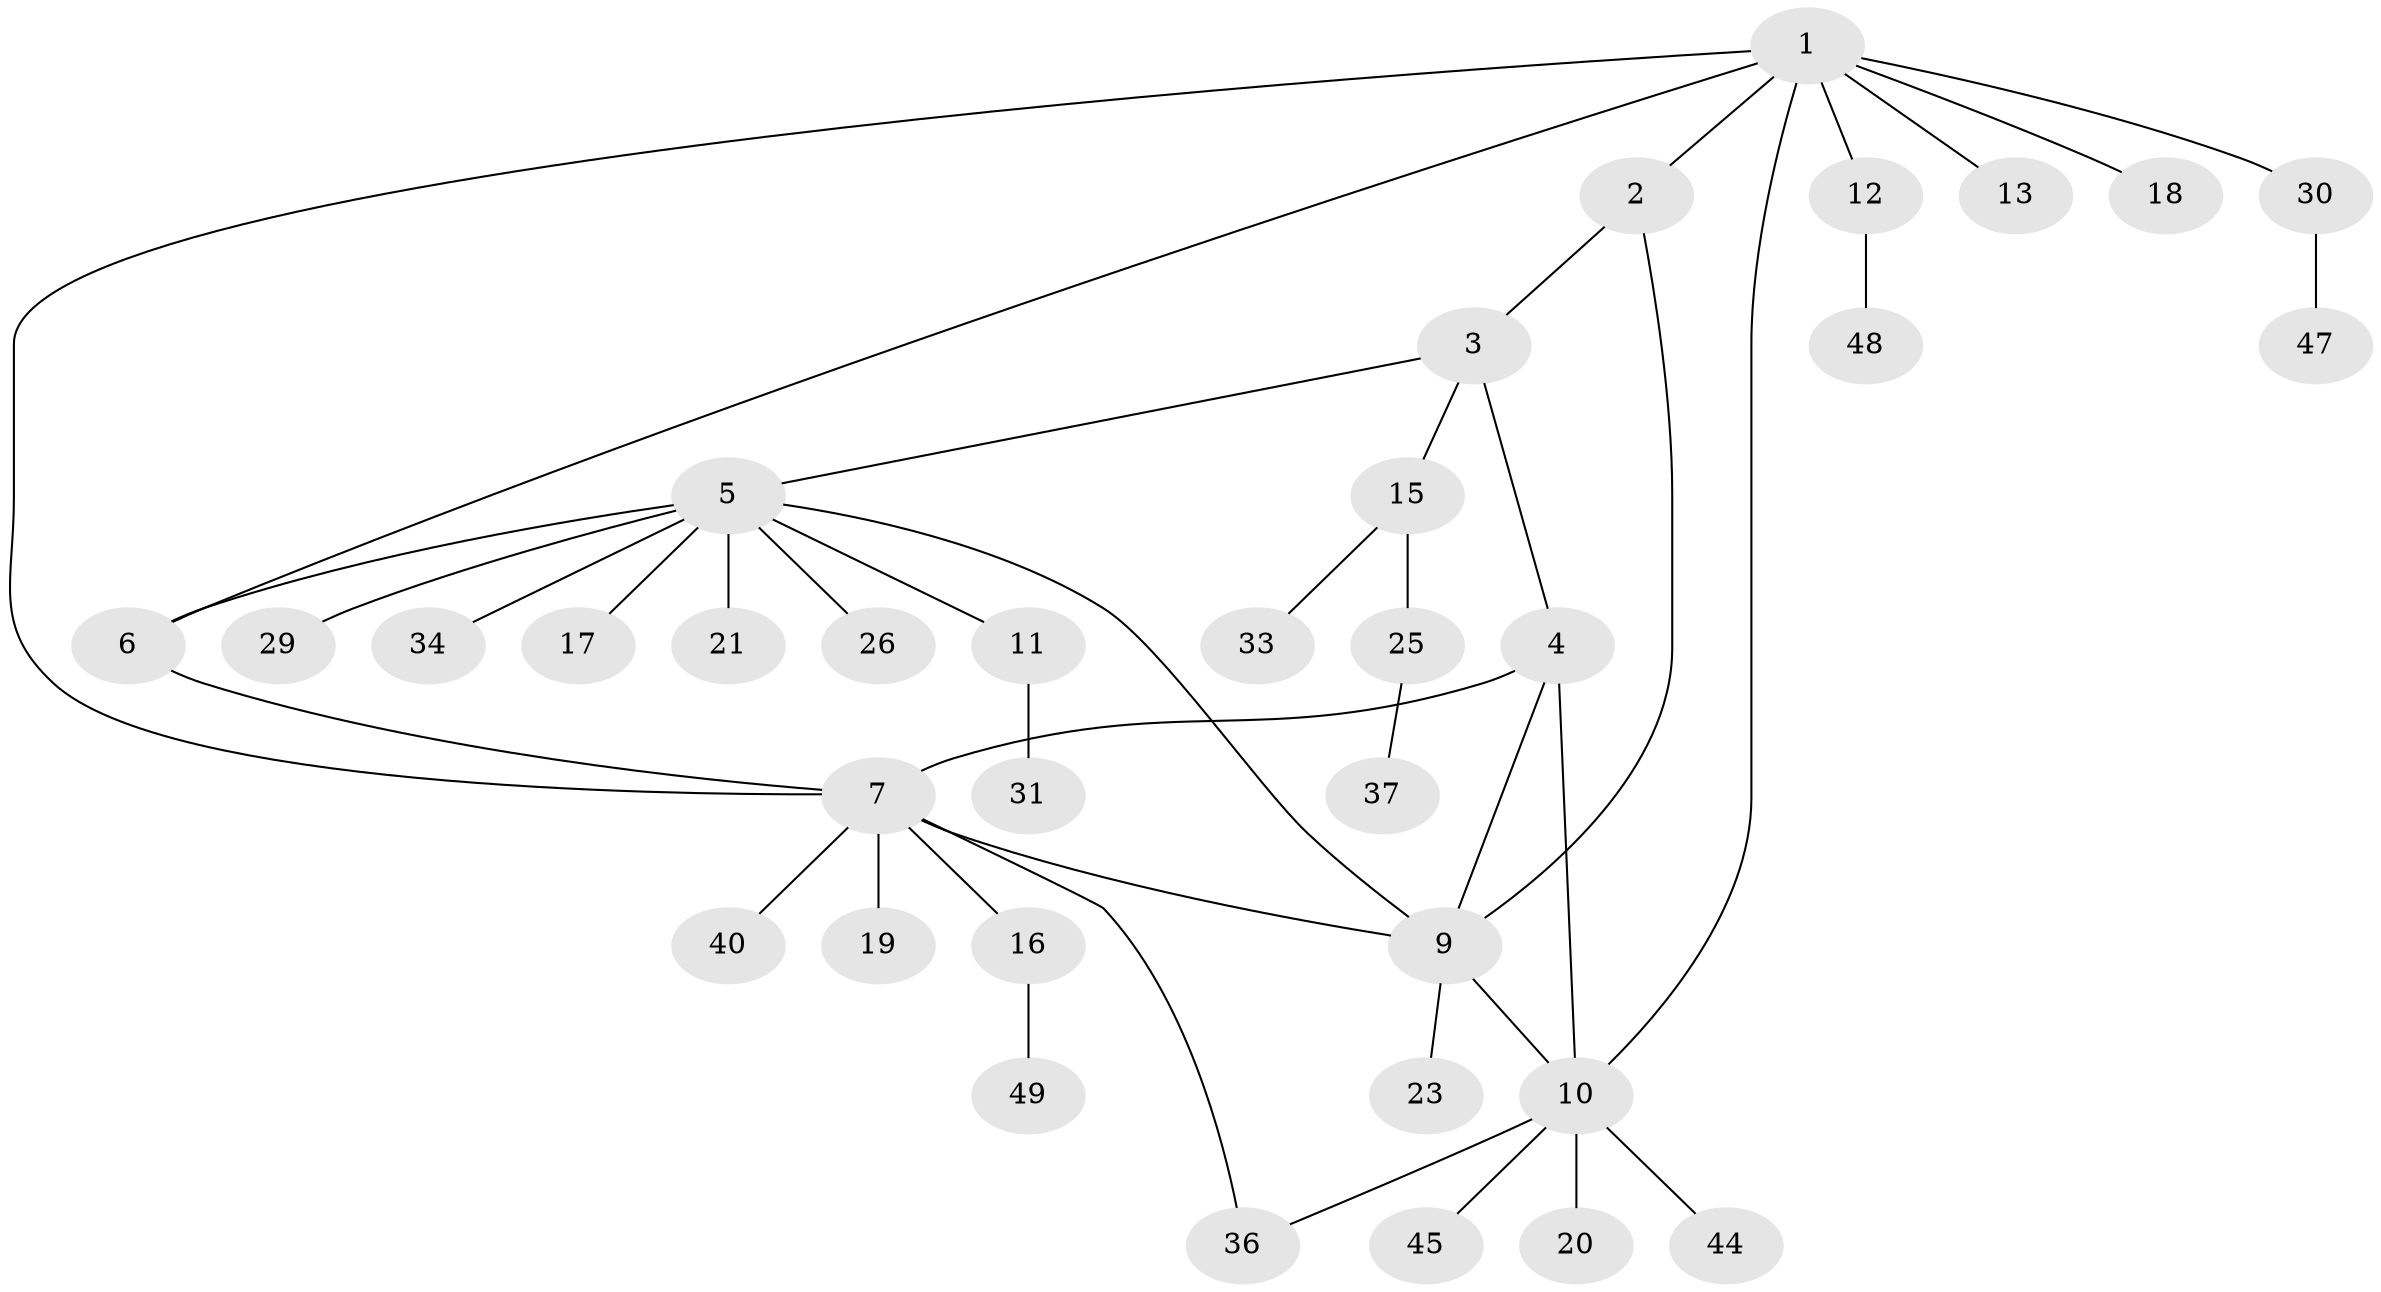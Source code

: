 // original degree distribution, {8: 0.02040816326530612, 3: 0.14285714285714285, 5: 0.02040816326530612, 4: 0.04081632653061224, 10: 0.02040816326530612, 7: 0.02040816326530612, 6: 0.04081632653061224, 1: 0.5102040816326531, 2: 0.1836734693877551}
// Generated by graph-tools (version 1.1) at 2025/11/02/27/25 16:11:36]
// undirected, 35 vertices, 43 edges
graph export_dot {
graph [start="1"]
  node [color=gray90,style=filled];
  1 [super="+41"];
  2;
  3 [super="+22"];
  4;
  5 [super="+24"];
  6;
  7 [super="+8"];
  9 [super="+32"];
  10 [super="+14"];
  11 [super="+38"];
  12 [super="+43"];
  13;
  15 [super="+46"];
  16 [super="+42"];
  17 [super="+35"];
  18 [super="+27"];
  19;
  20;
  21;
  23;
  25 [super="+28"];
  26;
  29;
  30;
  31;
  33;
  34 [super="+39"];
  36;
  37;
  40;
  44;
  45;
  47;
  48;
  49;
  1 -- 2;
  1 -- 6;
  1 -- 7;
  1 -- 12;
  1 -- 13;
  1 -- 18;
  1 -- 30;
  1 -- 10;
  2 -- 3;
  2 -- 9;
  3 -- 4;
  3 -- 5;
  3 -- 15;
  4 -- 10;
  4 -- 7;
  4 -- 9;
  5 -- 6;
  5 -- 9;
  5 -- 11;
  5 -- 17;
  5 -- 21;
  5 -- 26;
  5 -- 29;
  5 -- 34;
  6 -- 7;
  7 -- 9;
  7 -- 16;
  7 -- 19;
  7 -- 36;
  7 -- 40;
  9 -- 10;
  9 -- 23;
  10 -- 36;
  10 -- 20;
  10 -- 44;
  10 -- 45;
  11 -- 31;
  12 -- 48;
  15 -- 25;
  15 -- 33;
  16 -- 49;
  25 -- 37;
  30 -- 47;
}
